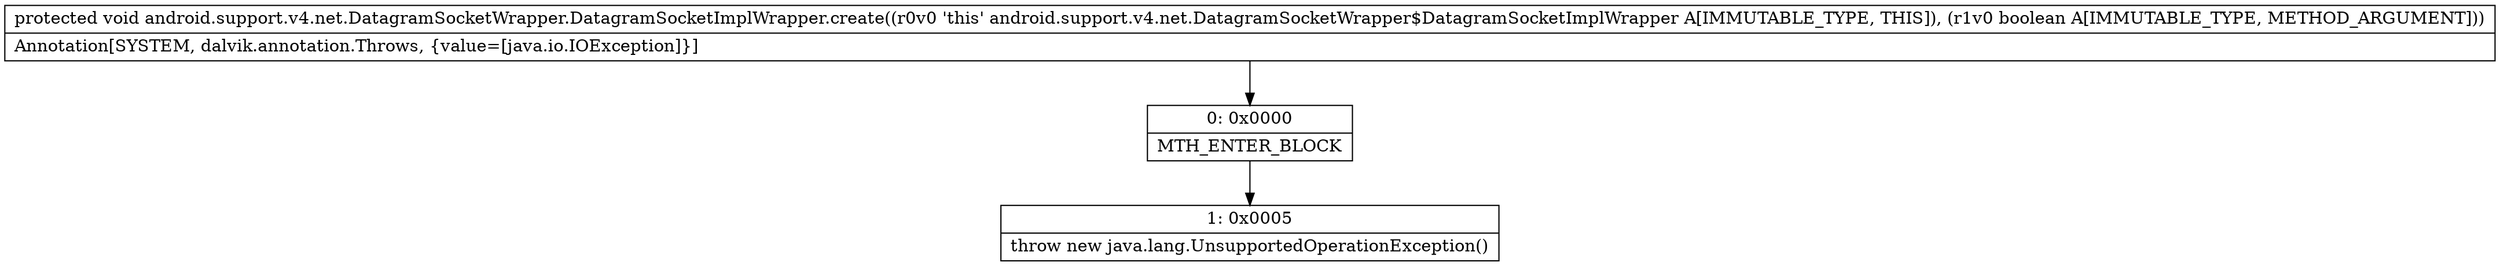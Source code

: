 digraph "CFG forandroid.support.v4.net.DatagramSocketWrapper.DatagramSocketImplWrapper.create(Z)V" {
Node_0 [shape=record,label="{0\:\ 0x0000|MTH_ENTER_BLOCK\l}"];
Node_1 [shape=record,label="{1\:\ 0x0005|throw new java.lang.UnsupportedOperationException()\l}"];
MethodNode[shape=record,label="{protected void android.support.v4.net.DatagramSocketWrapper.DatagramSocketImplWrapper.create((r0v0 'this' android.support.v4.net.DatagramSocketWrapper$DatagramSocketImplWrapper A[IMMUTABLE_TYPE, THIS]), (r1v0 boolean A[IMMUTABLE_TYPE, METHOD_ARGUMENT]))  | Annotation[SYSTEM, dalvik.annotation.Throws, \{value=[java.io.IOException]\}]\l}"];
MethodNode -> Node_0;
Node_0 -> Node_1;
}

